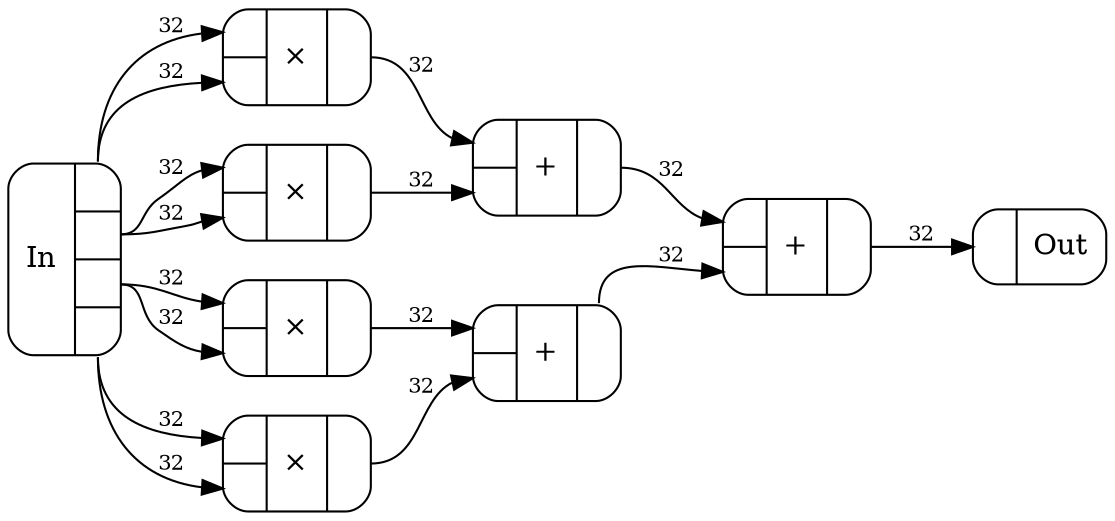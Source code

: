 digraph {
  rankdir=LR;
  node [shape=Mrecord];
  // ratio=1;
  c0 [label="{In|{<Out0>|<Out1>|<Out2>|<Out3>}}"];
  c1 [label="{{<In0>|<In1>}|×|{<Out0>}}"];
  c2 [label="{{<In0>|<In1>}|×|{<Out0>}}"];
  c3 [label="{{<In0>|<In1>}|×|{<Out0>}}"];
  c4 [label="{{<In0>|<In1>}|×|{<Out0>}}"];
  c5 [label="{{<In0>|<In1>}|+|{<Out0>}}"];
  c6 [label="{{<In0>|<In1>}|+|{<Out0>}}"];
  c7 [label="{{<In0>|<In1>}|+|{<Out0>}}"];
  c8 [label="{{<In0>}|Out}"];
  c0:Out0 -> c1:In0 [label="32",fontsize=10];
  c0:Out0 -> c1:In1 [label="32",fontsize=10];
  c0:Out1 -> c2:In0 [label="32",fontsize=10];
  c0:Out1 -> c2:In1 [label="32",fontsize=10];
  c0:Out2 -> c3:In0 [label="32",fontsize=10];
  c0:Out2 -> c3:In1 [label="32",fontsize=10];
  c0:Out3 -> c4:In0 [label="32",fontsize=10];
  c0:Out3 -> c4:In1 [label="32",fontsize=10];
  c1:Out0 -> c5:In0 [label="32",fontsize=10];
  c2:Out0 -> c5:In1 [label="32",fontsize=10];
  c3:Out0 -> c6:In0 [label="32",fontsize=10];
  c4:Out0 -> c6:In1 [label="32",fontsize=10];
  c5:Out0 -> c7:In0 [label="32",fontsize=10];
  c6:Out0 -> c7:In1 [label="32",fontsize=10];
  c7:Out0 -> c8:In0 [label="32",fontsize=10];
}
